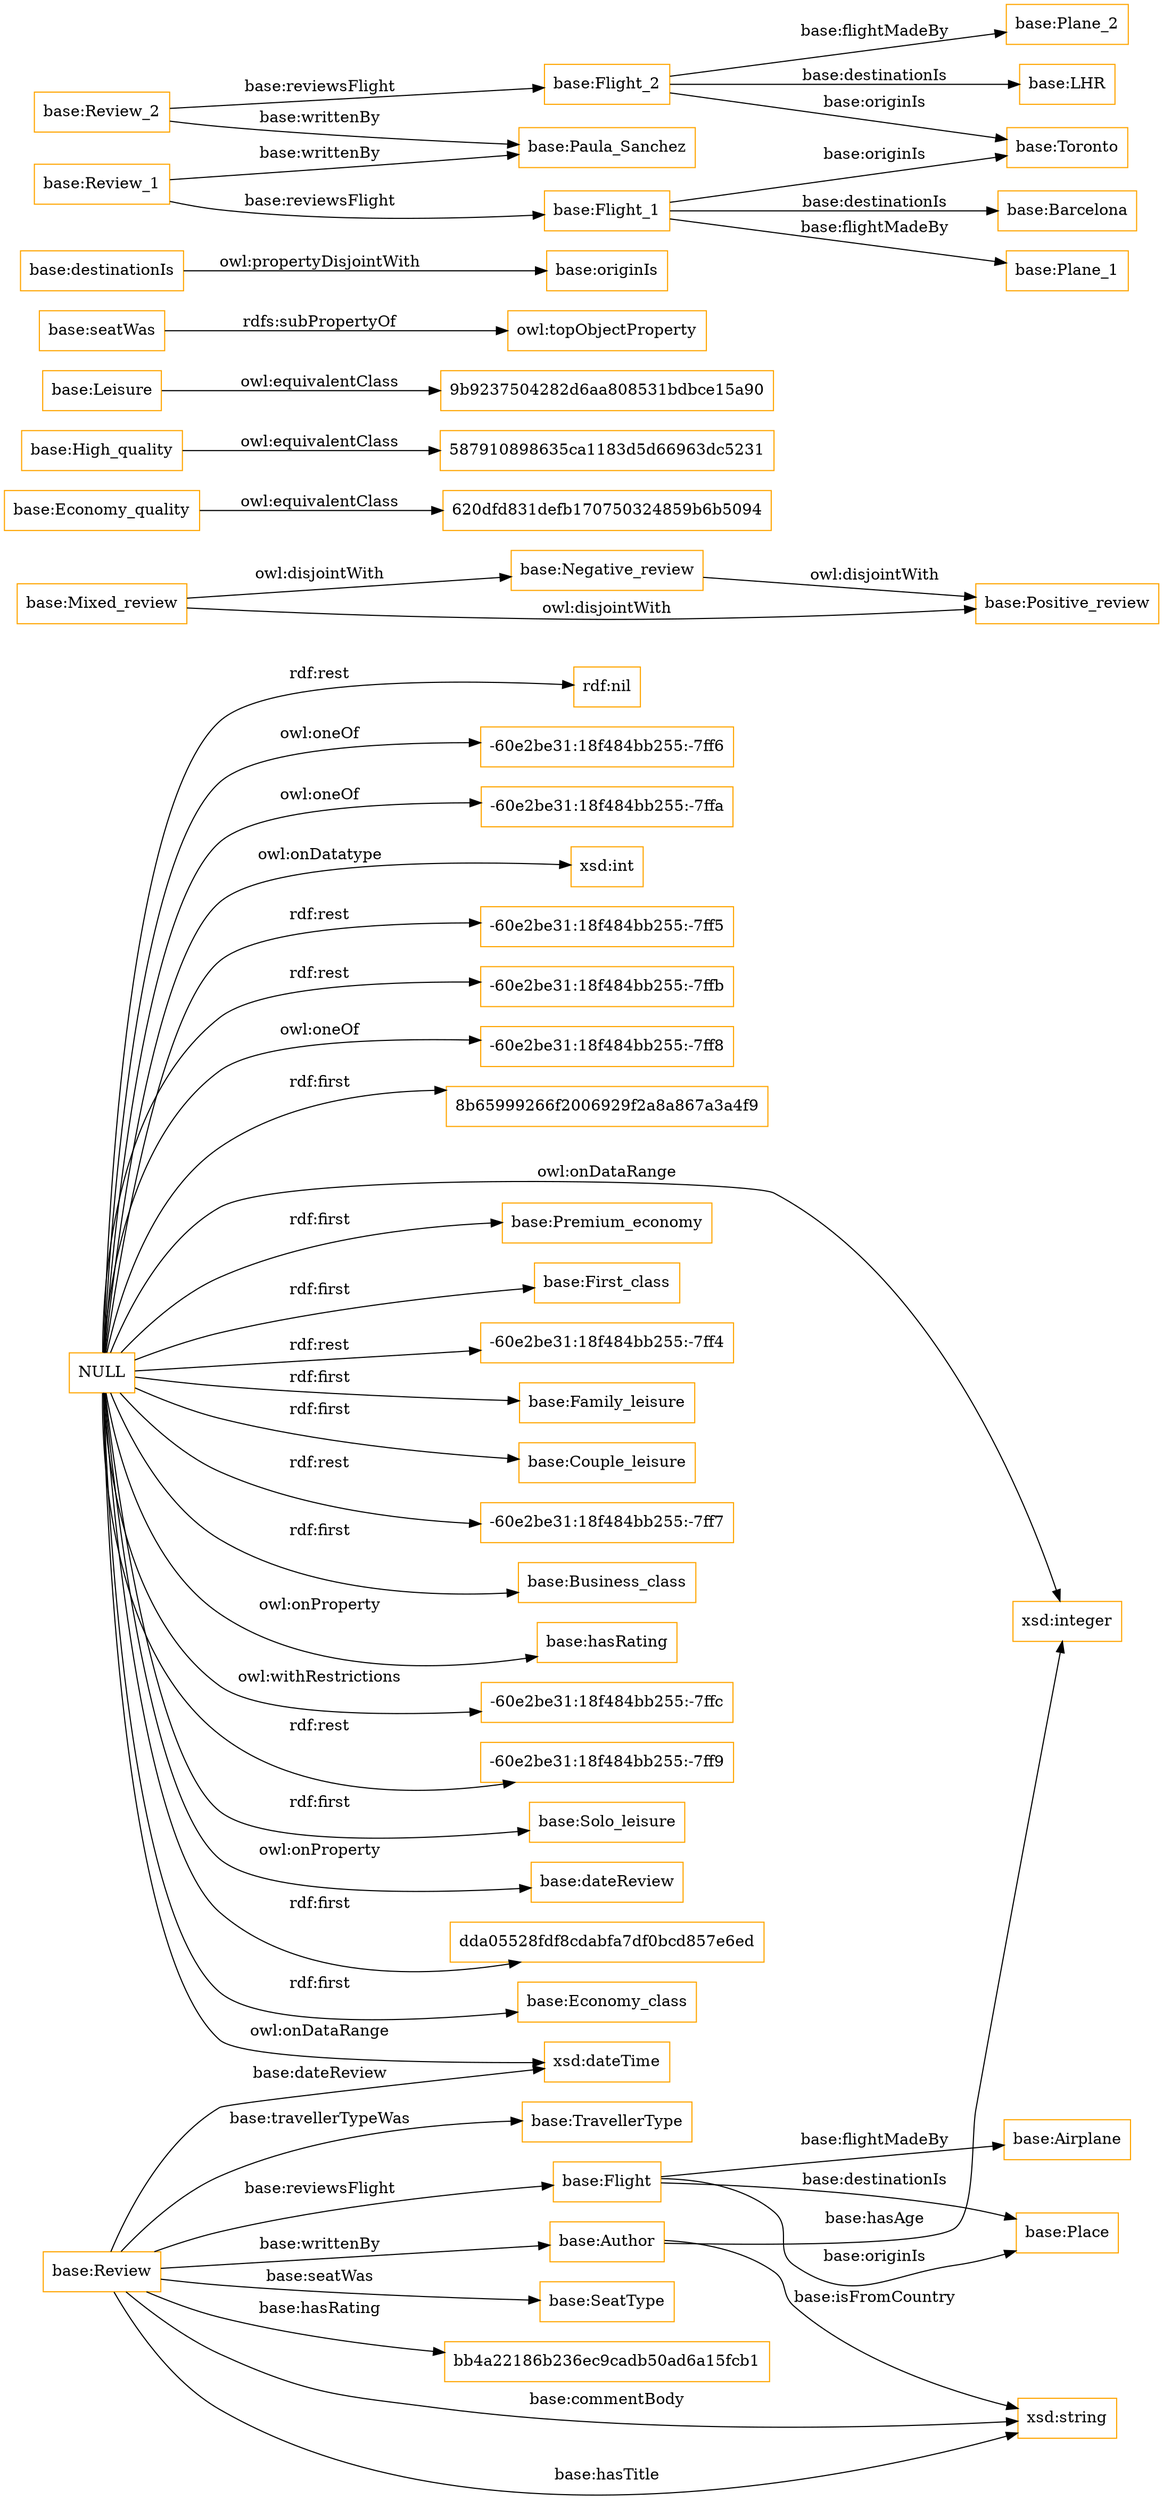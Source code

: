 digraph ar2dtool_diagram { 
rankdir=LR;
size="1501"
node [shape = rectangle, color="orange"]; "base:TravellerType" "base:Place" "base:Flight" "base:Negative_review" "base:Author" "base:Economy_quality" "587910898635ca1183d5d66963dc5231" "base:SeatType" "base:Mixed_review" "base:Leisure" "620dfd831defb170750324859b6b5094" "base:Review" "base:High_quality" "base:Positive_review" "base:Airplane" "9b9237504282d6aa808531bdbce15a90" ; /*classes style*/
	"NULL" -> "base:Premium_economy" [ label = "rdf:first" ];
	"NULL" -> "base:First_class" [ label = "rdf:first" ];
	"NULL" -> "-60e2be31:18f484bb255:-7ff4" [ label = "rdf:rest" ];
	"NULL" -> "base:Family_leisure" [ label = "rdf:first" ];
	"NULL" -> "base:Couple_leisure" [ label = "rdf:first" ];
	"NULL" -> "-60e2be31:18f484bb255:-7ff7" [ label = "rdf:rest" ];
	"NULL" -> "base:Business_class" [ label = "rdf:first" ];
	"NULL" -> "base:hasRating" [ label = "owl:onProperty" ];
	"NULL" -> "-60e2be31:18f484bb255:-7ffc" [ label = "owl:withRestrictions" ];
	"NULL" -> "xsd:integer" [ label = "owl:onDataRange" ];
	"NULL" -> "xsd:dateTime" [ label = "owl:onDataRange" ];
	"NULL" -> "-60e2be31:18f484bb255:-7ff9" [ label = "rdf:rest" ];
	"NULL" -> "base:Solo_leisure" [ label = "rdf:first" ];
	"NULL" -> "base:dateReview" [ label = "owl:onProperty" ];
	"NULL" -> "dda05528fdf8cdabfa7df0bcd857e6ed" [ label = "rdf:first" ];
	"NULL" -> "base:Economy_class" [ label = "rdf:first" ];
	"NULL" -> "rdf:nil" [ label = "rdf:rest" ];
	"NULL" -> "-60e2be31:18f484bb255:-7ff6" [ label = "owl:oneOf" ];
	"NULL" -> "-60e2be31:18f484bb255:-7ffa" [ label = "owl:oneOf" ];
	"NULL" -> "xsd:int" [ label = "owl:onDatatype" ];
	"NULL" -> "-60e2be31:18f484bb255:-7ff5" [ label = "rdf:rest" ];
	"NULL" -> "-60e2be31:18f484bb255:-7ffb" [ label = "rdf:rest" ];
	"NULL" -> "-60e2be31:18f484bb255:-7ff8" [ label = "owl:oneOf" ];
	"NULL" -> "8b65999266f2006929f2a8a867a3a4f9" [ label = "rdf:first" ];
	"base:seatWas" -> "owl:topObjectProperty" [ label = "rdfs:subPropertyOf" ];
	"base:destinationIs" -> "base:originIs" [ label = "owl:propertyDisjointWith" ];
	"base:Review_2" -> "base:Paula_Sanchez" [ label = "base:writtenBy" ];
	"base:Review_2" -> "base:Flight_2" [ label = "base:reviewsFlight" ];
	"base:Flight_2" -> "base:Toronto" [ label = "base:originIs" ];
	"base:Flight_2" -> "base:Plane_2" [ label = "base:flightMadeBy" ];
	"base:Flight_2" -> "base:LHR" [ label = "base:destinationIs" ];
	"base:Economy_quality" -> "620dfd831defb170750324859b6b5094" [ label = "owl:equivalentClass" ];
	"base:Review_1" -> "base:Paula_Sanchez" [ label = "base:writtenBy" ];
	"base:Review_1" -> "base:Flight_1" [ label = "base:reviewsFlight" ];
	"base:High_quality" -> "587910898635ca1183d5d66963dc5231" [ label = "owl:equivalentClass" ];
	"base:Flight_1" -> "base:Toronto" [ label = "base:originIs" ];
	"base:Flight_1" -> "base:Plane_1" [ label = "base:flightMadeBy" ];
	"base:Flight_1" -> "base:Barcelona" [ label = "base:destinationIs" ];
	"base:Leisure" -> "9b9237504282d6aa808531bdbce15a90" [ label = "owl:equivalentClass" ];
	"base:Mixed_review" -> "base:Positive_review" [ label = "owl:disjointWith" ];
	"base:Mixed_review" -> "base:Negative_review" [ label = "owl:disjointWith" ];
	"base:Negative_review" -> "base:Positive_review" [ label = "owl:disjointWith" ];
	"base:Flight" -> "base:Airplane" [ label = "base:flightMadeBy" ];
	"base:Review" -> "base:Author" [ label = "base:writtenBy" ];
	"base:Review" -> "base:TravellerType" [ label = "base:travellerTypeWas" ];
	"base:Review" -> "base:Flight" [ label = "base:reviewsFlight" ];
	"base:Review" -> "xsd:string" [ label = "base:commentBody" ];
	"base:Review" -> "bb4a22186b236ec9cadb50ad6a15fcb1" [ label = "base:hasRating" ];
	"base:Flight" -> "base:Place" [ label = "base:originIs" ];
	"base:Review" -> "base:SeatType" [ label = "base:seatWas" ];
	"base:Flight" -> "base:Place" [ label = "base:destinationIs" ];
	"base:Review" -> "xsd:string" [ label = "base:hasTitle" ];
	"base:Review" -> "xsd:dateTime" [ label = "base:dateReview" ];
	"base:Author" -> "xsd:string" [ label = "base:isFromCountry" ];
	"base:Author" -> "xsd:integer" [ label = "base:hasAge" ];

}
